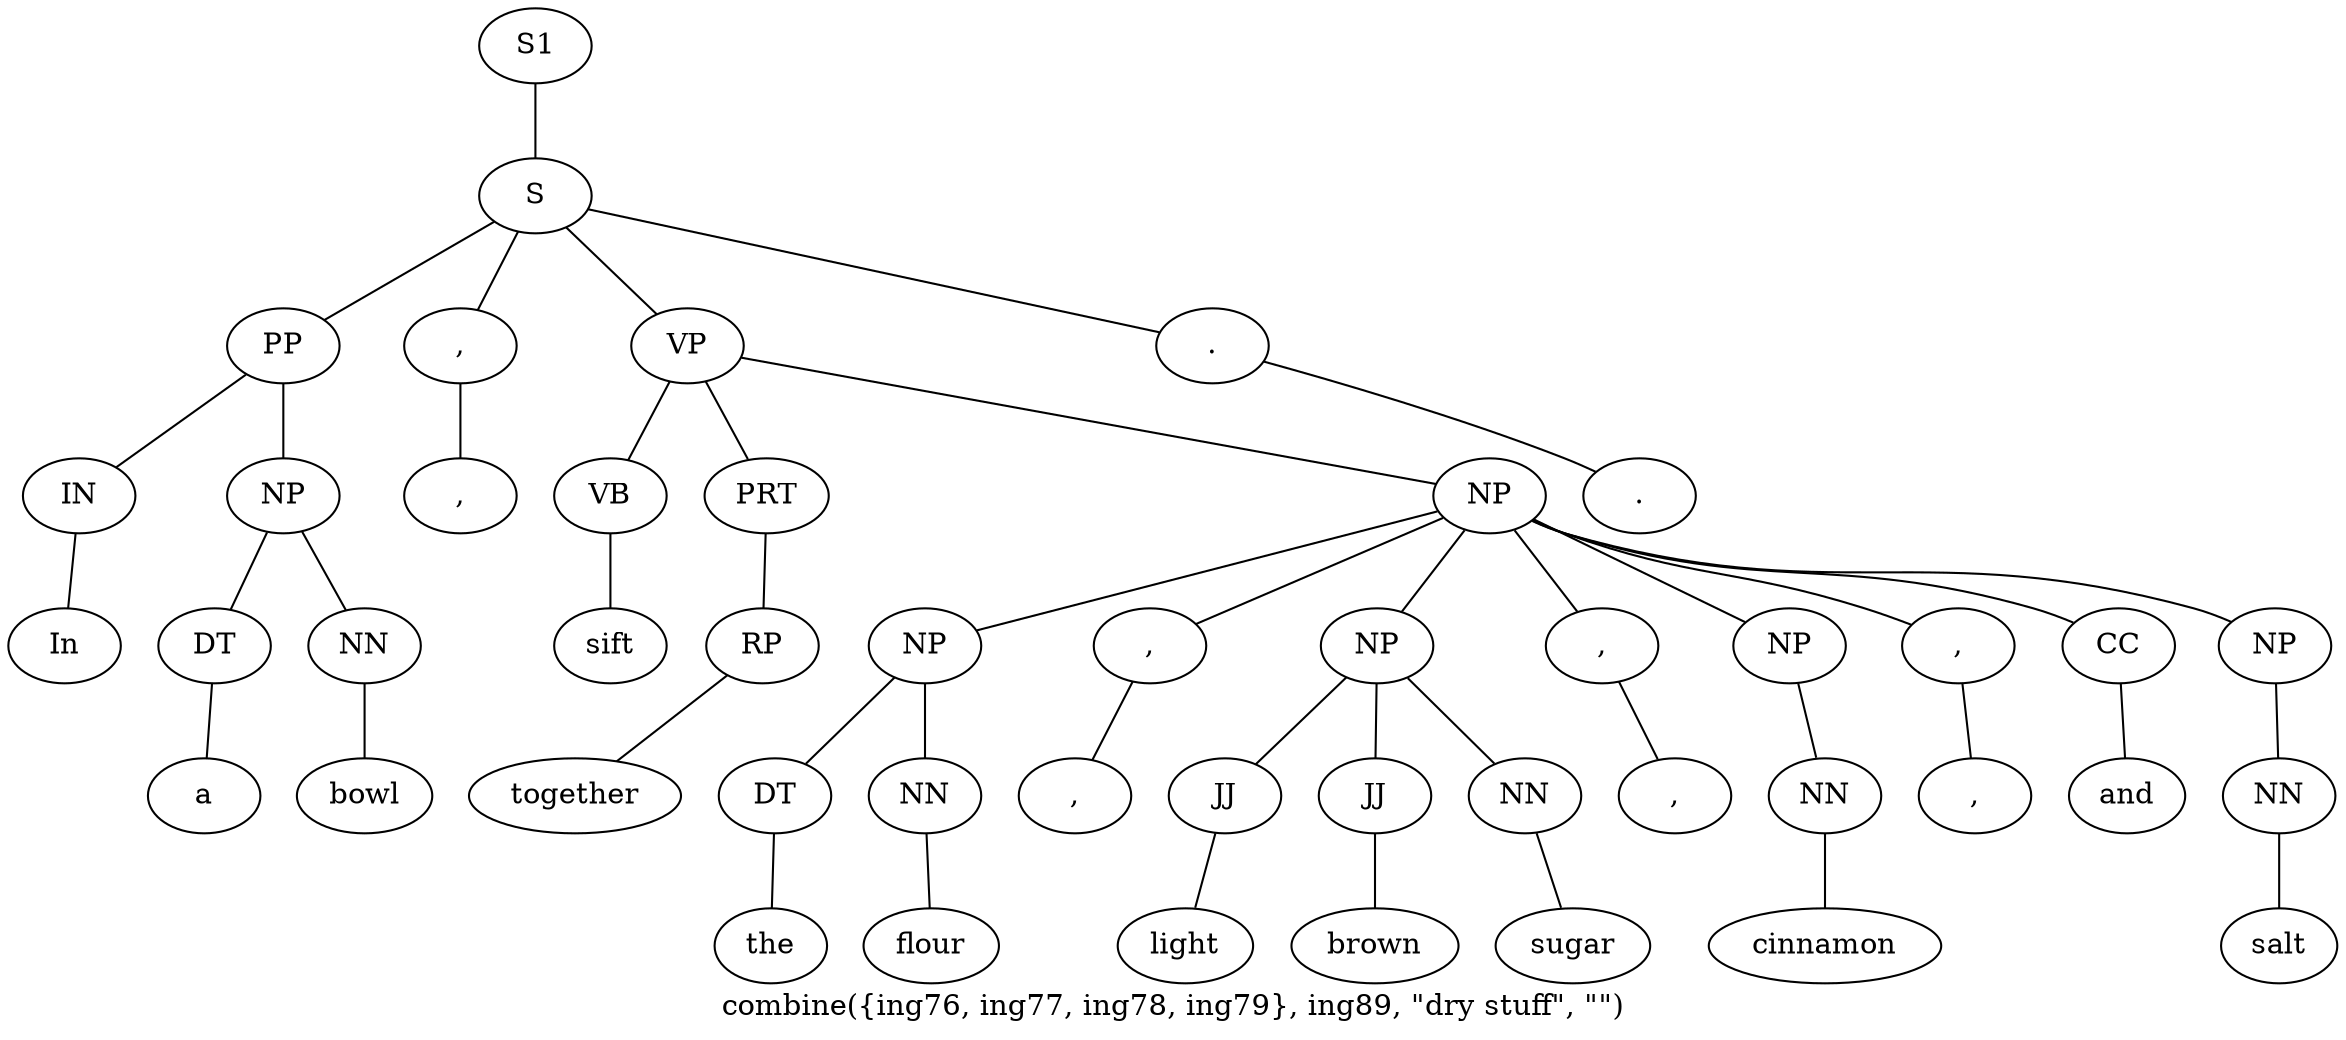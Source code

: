 graph SyntaxGraph {
	label = "combine({ing76, ing77, ing78, ing79}, ing89, \"dry stuff\", \"\")";
	Node0 [label="S1"];
	Node1 [label="S"];
	Node2 [label="PP"];
	Node3 [label="IN"];
	Node4 [label="In"];
	Node5 [label="NP"];
	Node6 [label="DT"];
	Node7 [label="a"];
	Node8 [label="NN"];
	Node9 [label="bowl"];
	Node10 [label=","];
	Node11 [label=","];
	Node12 [label="VP"];
	Node13 [label="VB"];
	Node14 [label="sift"];
	Node15 [label="PRT"];
	Node16 [label="RP"];
	Node17 [label="together"];
	Node18 [label="NP"];
	Node19 [label="NP"];
	Node20 [label="DT"];
	Node21 [label="the"];
	Node22 [label="NN"];
	Node23 [label="flour"];
	Node24 [label=","];
	Node25 [label=","];
	Node26 [label="NP"];
	Node27 [label="JJ"];
	Node28 [label="light"];
	Node29 [label="JJ"];
	Node30 [label="brown"];
	Node31 [label="NN"];
	Node32 [label="sugar"];
	Node33 [label=","];
	Node34 [label=","];
	Node35 [label="NP"];
	Node36 [label="NN"];
	Node37 [label="cinnamon"];
	Node38 [label=","];
	Node39 [label=","];
	Node40 [label="CC"];
	Node41 [label="and"];
	Node42 [label="NP"];
	Node43 [label="NN"];
	Node44 [label="salt"];
	Node45 [label="."];
	Node46 [label="."];

	Node0 -- Node1;
	Node1 -- Node2;
	Node1 -- Node10;
	Node1 -- Node12;
	Node1 -- Node45;
	Node2 -- Node3;
	Node2 -- Node5;
	Node3 -- Node4;
	Node5 -- Node6;
	Node5 -- Node8;
	Node6 -- Node7;
	Node8 -- Node9;
	Node10 -- Node11;
	Node12 -- Node13;
	Node12 -- Node15;
	Node12 -- Node18;
	Node13 -- Node14;
	Node15 -- Node16;
	Node16 -- Node17;
	Node18 -- Node19;
	Node18 -- Node24;
	Node18 -- Node26;
	Node18 -- Node33;
	Node18 -- Node35;
	Node18 -- Node38;
	Node18 -- Node40;
	Node18 -- Node42;
	Node19 -- Node20;
	Node19 -- Node22;
	Node20 -- Node21;
	Node22 -- Node23;
	Node24 -- Node25;
	Node26 -- Node27;
	Node26 -- Node29;
	Node26 -- Node31;
	Node27 -- Node28;
	Node29 -- Node30;
	Node31 -- Node32;
	Node33 -- Node34;
	Node35 -- Node36;
	Node36 -- Node37;
	Node38 -- Node39;
	Node40 -- Node41;
	Node42 -- Node43;
	Node43 -- Node44;
	Node45 -- Node46;
}
